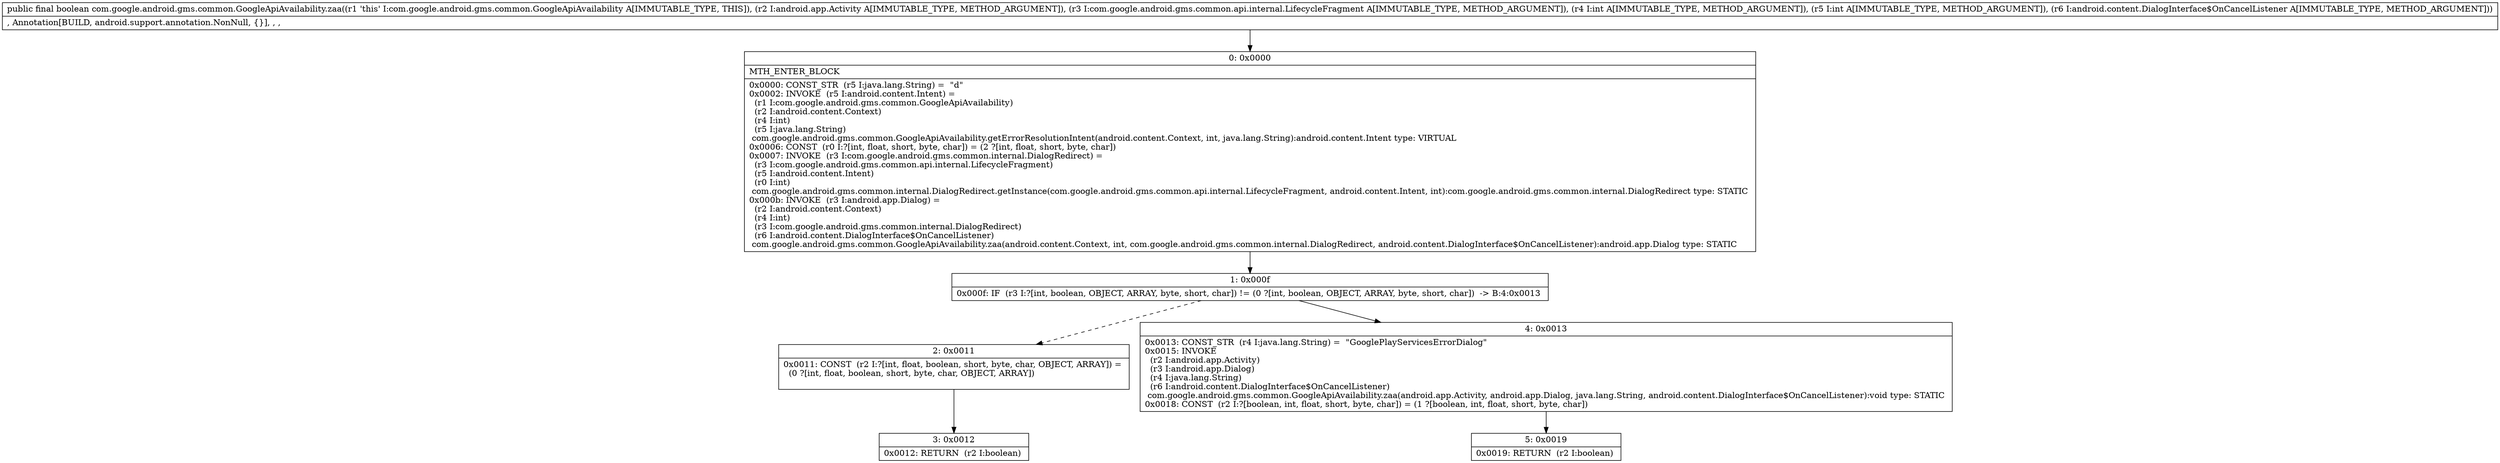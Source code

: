 digraph "CFG forcom.google.android.gms.common.GoogleApiAvailability.zaa(Landroid\/app\/Activity;Lcom\/google\/android\/gms\/common\/api\/internal\/LifecycleFragment;IILandroid\/content\/DialogInterface$OnCancelListener;)Z" {
Node_0 [shape=record,label="{0\:\ 0x0000|MTH_ENTER_BLOCK\l|0x0000: CONST_STR  (r5 I:java.lang.String) =  \"d\" \l0x0002: INVOKE  (r5 I:android.content.Intent) = \l  (r1 I:com.google.android.gms.common.GoogleApiAvailability)\l  (r2 I:android.content.Context)\l  (r4 I:int)\l  (r5 I:java.lang.String)\l com.google.android.gms.common.GoogleApiAvailability.getErrorResolutionIntent(android.content.Context, int, java.lang.String):android.content.Intent type: VIRTUAL \l0x0006: CONST  (r0 I:?[int, float, short, byte, char]) = (2 ?[int, float, short, byte, char]) \l0x0007: INVOKE  (r3 I:com.google.android.gms.common.internal.DialogRedirect) = \l  (r3 I:com.google.android.gms.common.api.internal.LifecycleFragment)\l  (r5 I:android.content.Intent)\l  (r0 I:int)\l com.google.android.gms.common.internal.DialogRedirect.getInstance(com.google.android.gms.common.api.internal.LifecycleFragment, android.content.Intent, int):com.google.android.gms.common.internal.DialogRedirect type: STATIC \l0x000b: INVOKE  (r3 I:android.app.Dialog) = \l  (r2 I:android.content.Context)\l  (r4 I:int)\l  (r3 I:com.google.android.gms.common.internal.DialogRedirect)\l  (r6 I:android.content.DialogInterface$OnCancelListener)\l com.google.android.gms.common.GoogleApiAvailability.zaa(android.content.Context, int, com.google.android.gms.common.internal.DialogRedirect, android.content.DialogInterface$OnCancelListener):android.app.Dialog type: STATIC \l}"];
Node_1 [shape=record,label="{1\:\ 0x000f|0x000f: IF  (r3 I:?[int, boolean, OBJECT, ARRAY, byte, short, char]) != (0 ?[int, boolean, OBJECT, ARRAY, byte, short, char])  \-\> B:4:0x0013 \l}"];
Node_2 [shape=record,label="{2\:\ 0x0011|0x0011: CONST  (r2 I:?[int, float, boolean, short, byte, char, OBJECT, ARRAY]) = \l  (0 ?[int, float, boolean, short, byte, char, OBJECT, ARRAY])\l \l}"];
Node_3 [shape=record,label="{3\:\ 0x0012|0x0012: RETURN  (r2 I:boolean) \l}"];
Node_4 [shape=record,label="{4\:\ 0x0013|0x0013: CONST_STR  (r4 I:java.lang.String) =  \"GooglePlayServicesErrorDialog\" \l0x0015: INVOKE  \l  (r2 I:android.app.Activity)\l  (r3 I:android.app.Dialog)\l  (r4 I:java.lang.String)\l  (r6 I:android.content.DialogInterface$OnCancelListener)\l com.google.android.gms.common.GoogleApiAvailability.zaa(android.app.Activity, android.app.Dialog, java.lang.String, android.content.DialogInterface$OnCancelListener):void type: STATIC \l0x0018: CONST  (r2 I:?[boolean, int, float, short, byte, char]) = (1 ?[boolean, int, float, short, byte, char]) \l}"];
Node_5 [shape=record,label="{5\:\ 0x0019|0x0019: RETURN  (r2 I:boolean) \l}"];
MethodNode[shape=record,label="{public final boolean com.google.android.gms.common.GoogleApiAvailability.zaa((r1 'this' I:com.google.android.gms.common.GoogleApiAvailability A[IMMUTABLE_TYPE, THIS]), (r2 I:android.app.Activity A[IMMUTABLE_TYPE, METHOD_ARGUMENT]), (r3 I:com.google.android.gms.common.api.internal.LifecycleFragment A[IMMUTABLE_TYPE, METHOD_ARGUMENT]), (r4 I:int A[IMMUTABLE_TYPE, METHOD_ARGUMENT]), (r5 I:int A[IMMUTABLE_TYPE, METHOD_ARGUMENT]), (r6 I:android.content.DialogInterface$OnCancelListener A[IMMUTABLE_TYPE, METHOD_ARGUMENT]))  | , Annotation[BUILD, android.support.annotation.NonNull, \{\}], , , \l}"];
MethodNode -> Node_0;
Node_0 -> Node_1;
Node_1 -> Node_2[style=dashed];
Node_1 -> Node_4;
Node_2 -> Node_3;
Node_4 -> Node_5;
}

